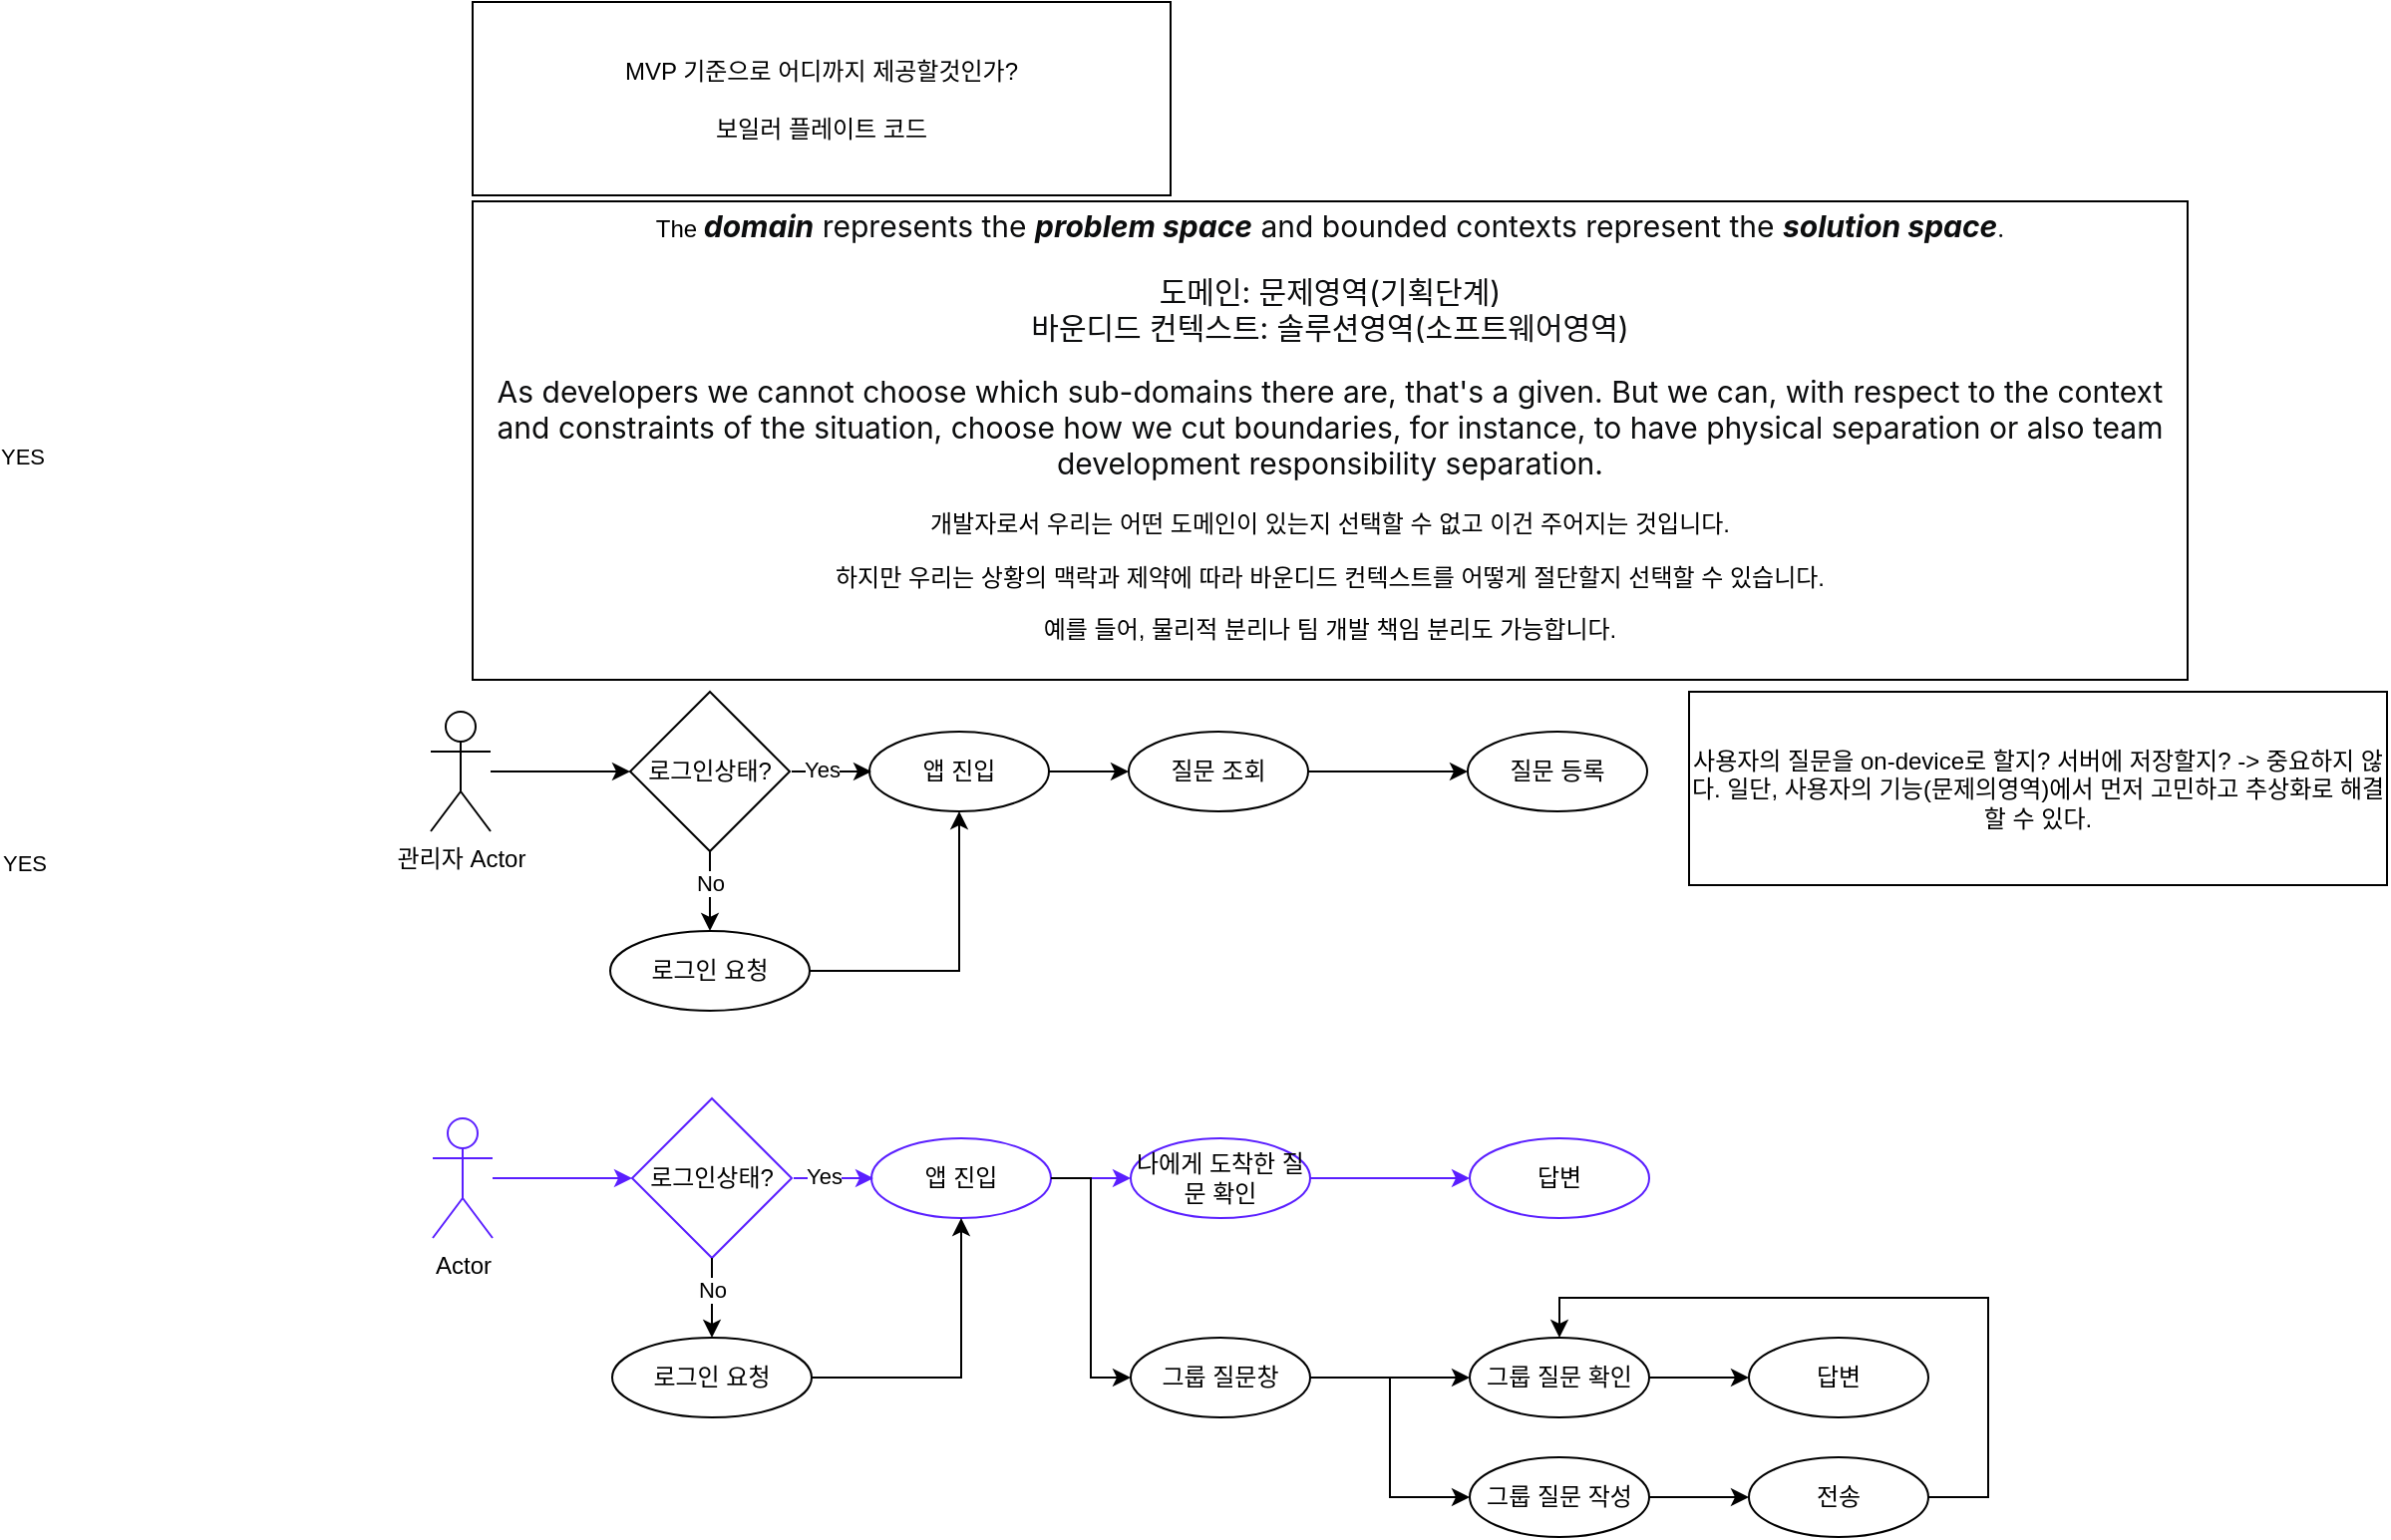 <mxfile version="23.1.1" type="github">
  <diagram name="페이지-1" id="iJmSSHQWTdCnhX7NyxZI">
    <mxGraphModel dx="2166" dy="1805" grid="1" gridSize="10" guides="1" tooltips="1" connect="1" arrows="1" fold="1" page="1" pageScale="1" pageWidth="827" pageHeight="1169" math="0" shadow="0">
      <root>
        <mxCell id="0" />
        <mxCell id="1" parent="0" />
        <mxCell id="ZENXWWLQnZb_QHqXZZTn-3" value="로그인상태?" style="rhombus;whiteSpace=wrap;html=1;strokeColor=#5A1FFF;" parent="1" vertex="1">
          <mxGeometry x="130" y="120" width="80" height="80" as="geometry" />
        </mxCell>
        <mxCell id="0eOFNUovSO3Jsze_dwpM-12" value="" style="edgeStyle=orthogonalEdgeStyle;rounded=0;orthogonalLoop=1;jettySize=auto;html=1;strokeColor=#5A1FFF;" parent="1" source="ZENXWWLQnZb_QHqXZZTn-4" target="0eOFNUovSO3Jsze_dwpM-11" edge="1">
          <mxGeometry relative="1" as="geometry" />
        </mxCell>
        <mxCell id="ZENXWWLQnZb_QHqXZZTn-4" value="앱 진입" style="ellipse;whiteSpace=wrap;html=1;strokeColor=#5A1FFF;" parent="1" vertex="1">
          <mxGeometry x="250" y="140" width="90" height="40" as="geometry" />
        </mxCell>
        <mxCell id="ZENXWWLQnZb_QHqXZZTn-6" value="" style="endArrow=classic;html=1;rounded=0;entryX=0;entryY=0.5;entryDx=0;entryDy=0;exitX=1;exitY=0.5;exitDx=0;exitDy=0;strokeColor=#5A1FFF;" parent="1" edge="1">
          <mxGeometry width="50" height="50" relative="1" as="geometry">
            <mxPoint x="211" y="160" as="sourcePoint" />
            <mxPoint x="251" y="160" as="targetPoint" />
            <Array as="points">
              <mxPoint x="251" y="160" />
            </Array>
          </mxGeometry>
        </mxCell>
        <mxCell id="ZENXWWLQnZb_QHqXZZTn-8" value="YES" style="edgeLabel;html=1;align=center;verticalAlign=middle;resizable=0;points=[];" parent="ZENXWWLQnZb_QHqXZZTn-6" vertex="1" connectable="0">
          <mxGeometry x="0.309" y="2" relative="1" as="geometry">
            <mxPoint x="-412" y="-156" as="offset" />
          </mxGeometry>
        </mxCell>
        <mxCell id="ZENXWWLQnZb_QHqXZZTn-9" value="" style="endArrow=classic;html=1;rounded=0;exitX=0.5;exitY=1;exitDx=0;exitDy=0;entryX=0.5;entryY=0;entryDx=0;entryDy=0;" parent="1" source="ZENXWWLQnZb_QHqXZZTn-3" target="0eOFNUovSO3Jsze_dwpM-5" edge="1">
          <mxGeometry width="50" height="50" relative="1" as="geometry">
            <mxPoint x="390" y="430" as="sourcePoint" />
            <mxPoint x="310" y="260" as="targetPoint" />
          </mxGeometry>
        </mxCell>
        <mxCell id="ZENXWWLQnZb_QHqXZZTn-10" value="No" style="edgeLabel;html=1;align=center;verticalAlign=middle;resizable=0;points=[];" parent="ZENXWWLQnZb_QHqXZZTn-9" vertex="1" connectable="0">
          <mxGeometry x="-0.444" relative="1" as="geometry">
            <mxPoint y="5" as="offset" />
          </mxGeometry>
        </mxCell>
        <mxCell id="0eOFNUovSO3Jsze_dwpM-7" style="edgeStyle=orthogonalEdgeStyle;rounded=0;orthogonalLoop=1;jettySize=auto;html=1;exitX=0.5;exitY=0;exitDx=0;exitDy=0;" parent="1" edge="1">
          <mxGeometry relative="1" as="geometry">
            <mxPoint x="310" y="259.833" as="targetPoint" />
            <mxPoint x="310" y="260" as="sourcePoint" />
          </mxGeometry>
        </mxCell>
        <mxCell id="0eOFNUovSO3Jsze_dwpM-9" value="" style="edgeStyle=orthogonalEdgeStyle;rounded=0;orthogonalLoop=1;jettySize=auto;html=1;strokeColor=#5A1FFF;" parent="1" source="7TXhqZ46ywc27jTuiTz_-1" target="ZENXWWLQnZb_QHqXZZTn-3" edge="1">
          <mxGeometry relative="1" as="geometry" />
        </mxCell>
        <mxCell id="7TXhqZ46ywc27jTuiTz_-1" value="Actor" style="shape=umlActor;verticalLabelPosition=bottom;verticalAlign=top;html=1;outlineConnect=0;strokeColor=#5A1FFF;" parent="1" vertex="1">
          <mxGeometry x="30" y="130" width="30" height="60" as="geometry" />
        </mxCell>
        <mxCell id="Egq6zCN7kkAyQwHWN-4B-28" style="edgeStyle=orthogonalEdgeStyle;rounded=0;orthogonalLoop=1;jettySize=auto;html=1;entryX=0.5;entryY=1;entryDx=0;entryDy=0;" parent="1" source="0eOFNUovSO3Jsze_dwpM-5" target="ZENXWWLQnZb_QHqXZZTn-4" edge="1">
          <mxGeometry relative="1" as="geometry" />
        </mxCell>
        <mxCell id="0eOFNUovSO3Jsze_dwpM-5" value="로그인 요청" style="ellipse;whiteSpace=wrap;html=1;" parent="1" vertex="1">
          <mxGeometry x="120" y="240" width="100" height="40.01" as="geometry" />
        </mxCell>
        <mxCell id="0eOFNUovSO3Jsze_dwpM-10" value="Yes" style="edgeLabel;html=1;align=center;verticalAlign=middle;resizable=0;points=[];strokeColor=#5A1FFF;" parent="1" vertex="1" connectable="0">
          <mxGeometry x="164" y="167" as="geometry">
            <mxPoint x="62" y="-8" as="offset" />
          </mxGeometry>
        </mxCell>
        <mxCell id="0eOFNUovSO3Jsze_dwpM-14" value="" style="edgeStyle=orthogonalEdgeStyle;rounded=0;orthogonalLoop=1;jettySize=auto;html=1;strokeColor=#5A1FFF;" parent="1" source="0eOFNUovSO3Jsze_dwpM-11" target="0eOFNUovSO3Jsze_dwpM-13" edge="1">
          <mxGeometry relative="1" as="geometry" />
        </mxCell>
        <mxCell id="0eOFNUovSO3Jsze_dwpM-11" value="나에게 도착한 질문 확인" style="ellipse;whiteSpace=wrap;html=1;strokeColor=#5A1FFF;" parent="1" vertex="1">
          <mxGeometry x="380" y="140" width="90" height="40" as="geometry" />
        </mxCell>
        <mxCell id="0eOFNUovSO3Jsze_dwpM-13" value="답변" style="ellipse;whiteSpace=wrap;html=1;strokeColor=#5A1FFF;" parent="1" vertex="1">
          <mxGeometry x="550" y="140" width="90" height="40" as="geometry" />
        </mxCell>
        <mxCell id="0eOFNUovSO3Jsze_dwpM-15" value="" style="edgeStyle=orthogonalEdgeStyle;rounded=0;orthogonalLoop=1;jettySize=auto;html=1;exitX=1;exitY=0.5;exitDx=0;exitDy=0;entryX=0;entryY=0.5;entryDx=0;entryDy=0;" parent="1" source="ZENXWWLQnZb_QHqXZZTn-4" target="0eOFNUovSO3Jsze_dwpM-16" edge="1">
          <mxGeometry relative="1" as="geometry">
            <mxPoint x="350" y="170" as="sourcePoint" />
            <mxPoint x="350" y="260" as="targetPoint" />
          </mxGeometry>
        </mxCell>
        <mxCell id="0eOFNUovSO3Jsze_dwpM-18" value="" style="edgeStyle=orthogonalEdgeStyle;rounded=0;orthogonalLoop=1;jettySize=auto;html=1;" parent="1" source="0eOFNUovSO3Jsze_dwpM-16" target="0eOFNUovSO3Jsze_dwpM-17" edge="1">
          <mxGeometry relative="1" as="geometry" />
        </mxCell>
        <mxCell id="0eOFNUovSO3Jsze_dwpM-16" value="그룹 질문창" style="ellipse;whiteSpace=wrap;html=1;" parent="1" vertex="1">
          <mxGeometry x="380" y="240" width="90" height="40" as="geometry" />
        </mxCell>
        <mxCell id="0eOFNUovSO3Jsze_dwpM-24" value="" style="edgeStyle=orthogonalEdgeStyle;rounded=0;orthogonalLoop=1;jettySize=auto;html=1;" parent="1" source="0eOFNUovSO3Jsze_dwpM-17" target="0eOFNUovSO3Jsze_dwpM-23" edge="1">
          <mxGeometry relative="1" as="geometry" />
        </mxCell>
        <mxCell id="0eOFNUovSO3Jsze_dwpM-17" value="그룹 질문 확인" style="ellipse;whiteSpace=wrap;html=1;" parent="1" vertex="1">
          <mxGeometry x="550" y="240" width="90" height="40" as="geometry" />
        </mxCell>
        <mxCell id="0eOFNUovSO3Jsze_dwpM-22" value="" style="edgeStyle=orthogonalEdgeStyle;rounded=0;orthogonalLoop=1;jettySize=auto;html=1;" parent="1" source="0eOFNUovSO3Jsze_dwpM-19" target="0eOFNUovSO3Jsze_dwpM-21" edge="1">
          <mxGeometry relative="1" as="geometry" />
        </mxCell>
        <mxCell id="0eOFNUovSO3Jsze_dwpM-19" value="그룹 질문 작성" style="ellipse;whiteSpace=wrap;html=1;" parent="1" vertex="1">
          <mxGeometry x="550" y="300" width="90" height="40" as="geometry" />
        </mxCell>
        <mxCell id="0eOFNUovSO3Jsze_dwpM-20" value="" style="edgeStyle=orthogonalEdgeStyle;rounded=0;orthogonalLoop=1;jettySize=auto;html=1;exitX=1;exitY=0.5;exitDx=0;exitDy=0;entryX=0;entryY=0.5;entryDx=0;entryDy=0;" parent="1" source="0eOFNUovSO3Jsze_dwpM-16" target="0eOFNUovSO3Jsze_dwpM-19" edge="1">
          <mxGeometry relative="1" as="geometry">
            <mxPoint x="480" y="270" as="sourcePoint" />
            <mxPoint x="560" y="270" as="targetPoint" />
          </mxGeometry>
        </mxCell>
        <mxCell id="0eOFNUovSO3Jsze_dwpM-25" style="edgeStyle=orthogonalEdgeStyle;rounded=0;orthogonalLoop=1;jettySize=auto;html=1;entryX=0.5;entryY=0;entryDx=0;entryDy=0;" parent="1" source="0eOFNUovSO3Jsze_dwpM-21" target="0eOFNUovSO3Jsze_dwpM-17" edge="1">
          <mxGeometry relative="1" as="geometry">
            <Array as="points">
              <mxPoint x="810" y="320" />
              <mxPoint x="810" y="220" />
              <mxPoint x="595" y="220" />
            </Array>
          </mxGeometry>
        </mxCell>
        <mxCell id="0eOFNUovSO3Jsze_dwpM-21" value="전송" style="ellipse;whiteSpace=wrap;html=1;" parent="1" vertex="1">
          <mxGeometry x="690" y="300" width="90" height="40" as="geometry" />
        </mxCell>
        <mxCell id="0eOFNUovSO3Jsze_dwpM-23" value="답변" style="ellipse;whiteSpace=wrap;html=1;" parent="1" vertex="1">
          <mxGeometry x="690" y="240" width="90" height="40" as="geometry" />
        </mxCell>
        <mxCell id="Egq6zCN7kkAyQwHWN-4B-1" value="로그인상태?" style="rhombus;whiteSpace=wrap;html=1;" parent="1" vertex="1">
          <mxGeometry x="129" y="-84" width="80" height="80" as="geometry" />
        </mxCell>
        <mxCell id="Egq6zCN7kkAyQwHWN-4B-2" value="" style="edgeStyle=orthogonalEdgeStyle;rounded=0;orthogonalLoop=1;jettySize=auto;html=1;" parent="1" source="Egq6zCN7kkAyQwHWN-4B-3" target="Egq6zCN7kkAyQwHWN-4B-14" edge="1">
          <mxGeometry relative="1" as="geometry" />
        </mxCell>
        <mxCell id="Egq6zCN7kkAyQwHWN-4B-3" value="앱 진입" style="ellipse;whiteSpace=wrap;html=1;" parent="1" vertex="1">
          <mxGeometry x="249" y="-64" width="90" height="40" as="geometry" />
        </mxCell>
        <mxCell id="Egq6zCN7kkAyQwHWN-4B-4" value="" style="endArrow=classic;html=1;rounded=0;entryX=0;entryY=0.5;entryDx=0;entryDy=0;exitX=1;exitY=0.5;exitDx=0;exitDy=0;" parent="1" edge="1">
          <mxGeometry width="50" height="50" relative="1" as="geometry">
            <mxPoint x="210" y="-44" as="sourcePoint" />
            <mxPoint x="250" y="-44" as="targetPoint" />
            <Array as="points">
              <mxPoint x="250" y="-44" />
            </Array>
          </mxGeometry>
        </mxCell>
        <mxCell id="Egq6zCN7kkAyQwHWN-4B-5" value="YES" style="edgeLabel;html=1;align=center;verticalAlign=middle;resizable=0;points=[];" parent="Egq6zCN7kkAyQwHWN-4B-4" vertex="1" connectable="0">
          <mxGeometry x="0.309" y="2" relative="1" as="geometry">
            <mxPoint x="-412" y="-156" as="offset" />
          </mxGeometry>
        </mxCell>
        <mxCell id="Egq6zCN7kkAyQwHWN-4B-6" value="" style="endArrow=classic;html=1;rounded=0;exitX=0.5;exitY=1;exitDx=0;exitDy=0;entryX=0.5;entryY=0;entryDx=0;entryDy=0;" parent="1" source="Egq6zCN7kkAyQwHWN-4B-1" target="Egq6zCN7kkAyQwHWN-4B-11" edge="1">
          <mxGeometry width="50" height="50" relative="1" as="geometry">
            <mxPoint x="389" y="226" as="sourcePoint" />
            <mxPoint x="309" y="56" as="targetPoint" />
          </mxGeometry>
        </mxCell>
        <mxCell id="Egq6zCN7kkAyQwHWN-4B-7" value="No" style="edgeLabel;html=1;align=center;verticalAlign=middle;resizable=0;points=[];" parent="Egq6zCN7kkAyQwHWN-4B-6" vertex="1" connectable="0">
          <mxGeometry x="-0.444" relative="1" as="geometry">
            <mxPoint y="5" as="offset" />
          </mxGeometry>
        </mxCell>
        <mxCell id="Egq6zCN7kkAyQwHWN-4B-9" value="" style="edgeStyle=orthogonalEdgeStyle;rounded=0;orthogonalLoop=1;jettySize=auto;html=1;" parent="1" source="Egq6zCN7kkAyQwHWN-4B-10" target="Egq6zCN7kkAyQwHWN-4B-1" edge="1">
          <mxGeometry relative="1" as="geometry" />
        </mxCell>
        <mxCell id="Egq6zCN7kkAyQwHWN-4B-10" value="관리자 Actor" style="shape=umlActor;verticalLabelPosition=bottom;verticalAlign=top;html=1;outlineConnect=0;" parent="1" vertex="1">
          <mxGeometry x="29" y="-74" width="30" height="60" as="geometry" />
        </mxCell>
        <mxCell id="Egq6zCN7kkAyQwHWN-4B-27" style="edgeStyle=orthogonalEdgeStyle;rounded=0;orthogonalLoop=1;jettySize=auto;html=1;exitX=1;exitY=0.5;exitDx=0;exitDy=0;entryX=0.5;entryY=1;entryDx=0;entryDy=0;" parent="1" source="Egq6zCN7kkAyQwHWN-4B-11" target="Egq6zCN7kkAyQwHWN-4B-3" edge="1">
          <mxGeometry relative="1" as="geometry" />
        </mxCell>
        <mxCell id="Egq6zCN7kkAyQwHWN-4B-11" value="로그인 요청" style="ellipse;whiteSpace=wrap;html=1;" parent="1" vertex="1">
          <mxGeometry x="119" y="36" width="100" height="40.01" as="geometry" />
        </mxCell>
        <mxCell id="Egq6zCN7kkAyQwHWN-4B-12" value="Yes" style="edgeLabel;html=1;align=center;verticalAlign=middle;resizable=0;points=[];" parent="1" vertex="1" connectable="0">
          <mxGeometry x="163" y="-37" as="geometry">
            <mxPoint x="62" y="-8" as="offset" />
          </mxGeometry>
        </mxCell>
        <mxCell id="Egq6zCN7kkAyQwHWN-4B-13" value="" style="edgeStyle=orthogonalEdgeStyle;rounded=0;orthogonalLoop=1;jettySize=auto;html=1;" parent="1" source="Egq6zCN7kkAyQwHWN-4B-14" target="Egq6zCN7kkAyQwHWN-4B-15" edge="1">
          <mxGeometry relative="1" as="geometry" />
        </mxCell>
        <mxCell id="Egq6zCN7kkAyQwHWN-4B-14" value="질문 조회" style="ellipse;whiteSpace=wrap;html=1;" parent="1" vertex="1">
          <mxGeometry x="379" y="-64" width="90" height="40" as="geometry" />
        </mxCell>
        <mxCell id="Egq6zCN7kkAyQwHWN-4B-15" value="질문 등록" style="ellipse;whiteSpace=wrap;html=1;" parent="1" vertex="1">
          <mxGeometry x="549" y="-64" width="90" height="40" as="geometry" />
        </mxCell>
        <mxCell id="Egq6zCN7kkAyQwHWN-4B-37" value="&lt;p&gt;The&amp;nbsp;&lt;em style=&quot;margin: 0px; padding: 0px; border: 0px; font-variant-numeric: inherit; font-variant-east-asian: inherit; font-variant-alternates: inherit; font-variant-position: inherit; font-stretch: inherit; line-height: inherit; font-family: -apple-system, &amp;quot;system-ui&amp;quot;, &amp;quot;Segoe UI Adjusted&amp;quot;, &amp;quot;Segoe UI&amp;quot;, &amp;quot;Liberation Sans&amp;quot;, sans-serif; font-optical-sizing: inherit; font-kerning: inherit; font-feature-settings: inherit; font-variation-settings: inherit; font-size: 15px; vertical-align: baseline; box-sizing: inherit; --theme-base-primary-color-h: 27; --theme-base-primary-color-s: 89%; --theme-base-primary-color-l: 48%; --theme-primary-custom-100: hsl(var(--theme-base-primary-color-h), var(--theme-base-primary-color-s), calc(var(--theme-base-primary-color-l) + ((100% - var(--theme-base-primary-color-l)) * .9))); --theme-primary-custom-200: hsl(var(--theme-base-primary-color-h), var(--theme-base-primary-color-s), calc(var(--theme-base-primary-color-l) + ((100% - var(--theme-base-primary-color-l)) * .75))); --theme-primary-custom-300: hsl(var(--theme-base-primary-color-h), var(--theme-base-primary-color-s), calc(var(--theme-base-primary-color-l) + ((100% - var(--theme-base-primary-color-l)) * .5))); --theme-primary-custom-400: hsl(var(--theme-base-primary-color-h), var(--theme-base-primary-color-s), var(--theme-base-primary-color-l)); --theme-primary-custom-500: hsl(var(--theme-base-primary-color-h), var(--theme-base-primary-color-s), calc(var(--theme-base-primary-color-l) + (var(--theme-base-primary-color-l) * -.3))); --theme-primary-custom-600: hsl(var(--theme-base-primary-color-h), var(--theme-base-primary-color-s), calc(var(--theme-base-primary-color-l) + (var(--theme-base-primary-color-l) * -.6))); --theme-primary-custom: var(--theme-primary-custom-400); --theme-button-color: initial; --theme-button-hover-color: initial; --theme-button-hover-background-color: initial; --theme-button-active-background-color: initial; --theme-button-selected-color: initial; --theme-button-selected-background-color: initial; --theme-button-outlined-border-color: initial; --theme-button-outlined-selected-border-color: initial; --theme-button-primary-color: initial; --theme-button-primary-active-color: initial; --theme-button-primary-hover-color: initial; --theme-button-primary-selected-color: initial; --theme-button-primary-background-color: initial; --theme-button-primary-active-background-color: initial; --theme-button-primary-hover-background-color: initial; --theme-button-primary-selected-background-color: initial; --theme-background-color: var(--white); --theme-background-position: top left; --theme-background-repeat: repeat; --theme-background-size: auto; --theme-background-attachment: auto; --theme-content-background-color: var(--white); --theme-content-border-color: var(--black-225); --theme-header-background-color: var(--theme-primary); --theme-header-background-position: center left; --theme-header-background-repeat: repeat; --theme-header-background-size: auto; --theme-header-background-border-bottom: 0; --theme-header-link-color: var(--theme-primary); --theme-header-sponsored-color: hsla(0,0%,100%,0.4); --theme-header-foreground-color: transparent; --theme-header-foreground-position: bottom right; --theme-header-foreground-repeat: no-repeat; --theme-header-foreground-size: auto; --theme-footer-background-color: hsl(210,8%,5%); --theme-footer-background-position: top left; --theme-footer-background-repeat: no-repeat; --theme-footer-background-size: auto; --theme-footer-background-border-top: 0; --theme-footer-title-color: var(--black-250); --theme-footer-text-color: var(--black-300); --theme-footer-link-color: var(--black-300); --theme-footer-link-color-hover: var(--black-200); --theme-footer-divider-color: var(--black-500); --theme-footer-padding-top: 0; --theme-footer-padding-bottom: 0; --theme-link-color: initial; --theme-link-color-hover: initial; --theme-link-color-visited: initial; --theme-tag-color: initial; --theme-tag-background-color: initial; --theme-tag-border-color: initial; --theme-tag-hover-color: initial; --theme-tag-hover-background-color: initial; --theme-tag-hover-border-color: initial; --theme-tag-required-color: var(--white); --theme-tag-required-background-color: var(--theme-secondary-500); --theme-tag-required-border-color: transparent; --theme-tag-required-hover-color: var(--white); --theme-tag-required-hover-background-color: var(--theme-secondary-400); --theme-tag-required-hover-border-color: transparent; --theme-body-font-family: var(--ff-sans); --theme-body-font-color: var(--black-600); --theme-post-title-font-family: var(--ff-sans); --theme-post-title-color: var(--theme-link-color); --theme-post-title-color-hover: var(--theme-link-color-hover); --theme-post-title-color-visited: var(--theme-link-color-visited); --theme-post-body-font-family: var(--ff-sans); --theme-post-owner-background-color: var(--theme-secondary-100); --theme-post-owner-new-background-color: var(--theme-secondary-200); --theme-topbar-bottom-border: 1px solid var(--black-225); color: rgb(12, 13, 14); text-align: left; background-color: rgb(255, 255, 255);&quot;&gt;&lt;strong style=&quot;margin: 0px; padding: 0px; border: 0px; font-style: inherit; font-variant: inherit; font-stretch: inherit; line-height: inherit; font-family: inherit; font-optical-sizing: inherit; font-kerning: inherit; font-feature-settings: inherit; font-variation-settings: inherit; vertical-align: baseline; box-sizing: inherit; --theme-base-primary-color-h: 27; --theme-base-primary-color-s: 89%; --theme-base-primary-color-l: 48%; --theme-primary-custom-100: hsl(var(--theme-base-primary-color-h), var(--theme-base-primary-color-s), calc(var(--theme-base-primary-color-l) + ((100% - var(--theme-base-primary-color-l)) * .9))); --theme-primary-custom-200: hsl(var(--theme-base-primary-color-h), var(--theme-base-primary-color-s), calc(var(--theme-base-primary-color-l) + ((100% - var(--theme-base-primary-color-l)) * .75))); --theme-primary-custom-300: hsl(var(--theme-base-primary-color-h), var(--theme-base-primary-color-s), calc(var(--theme-base-primary-color-l) + ((100% - var(--theme-base-primary-color-l)) * .5))); --theme-primary-custom-400: hsl(var(--theme-base-primary-color-h), var(--theme-base-primary-color-s), var(--theme-base-primary-color-l)); --theme-primary-custom-500: hsl(var(--theme-base-primary-color-h), var(--theme-base-primary-color-s), calc(var(--theme-base-primary-color-l) + (var(--theme-base-primary-color-l) * -.3))); --theme-primary-custom-600: hsl(var(--theme-base-primary-color-h), var(--theme-base-primary-color-s), calc(var(--theme-base-primary-color-l) + (var(--theme-base-primary-color-l) * -.6))); --theme-primary-custom: var(--theme-primary-custom-400); --theme-button-color: initial; --theme-button-hover-color: initial; --theme-button-hover-background-color: initial; --theme-button-active-background-color: initial; --theme-button-selected-color: initial; --theme-button-selected-background-color: initial; --theme-button-outlined-border-color: initial; --theme-button-outlined-selected-border-color: initial; --theme-button-primary-color: initial; --theme-button-primary-active-color: initial; --theme-button-primary-hover-color: initial; --theme-button-primary-selected-color: initial; --theme-button-primary-background-color: initial; --theme-button-primary-active-background-color: initial; --theme-button-primary-hover-background-color: initial; --theme-button-primary-selected-background-color: initial; --theme-background-color: var(--white); --theme-background-position: top left; --theme-background-repeat: repeat; --theme-background-size: auto; --theme-background-attachment: auto; --theme-content-background-color: var(--white); --theme-content-border-color: var(--black-225); --theme-header-background-color: var(--theme-primary); --theme-header-background-position: center left; --theme-header-background-repeat: repeat; --theme-header-background-size: auto; --theme-header-background-border-bottom: 0; --theme-header-link-color: var(--theme-primary); --theme-header-sponsored-color: hsla(0,0%,100%,0.4); --theme-header-foreground-color: transparent; --theme-header-foreground-position: bottom right; --theme-header-foreground-repeat: no-repeat; --theme-header-foreground-size: auto; --theme-footer-background-color: hsl(210,8%,5%); --theme-footer-background-position: top left; --theme-footer-background-repeat: no-repeat; --theme-footer-background-size: auto; --theme-footer-background-border-top: 0; --theme-footer-title-color: var(--black-250); --theme-footer-text-color: var(--black-300); --theme-footer-link-color: var(--black-300); --theme-footer-link-color-hover: var(--black-200); --theme-footer-divider-color: var(--black-500); --theme-footer-padding-top: 0; --theme-footer-padding-bottom: 0; --theme-link-color: initial; --theme-link-color-hover: initial; --theme-link-color-visited: initial; --theme-tag-color: initial; --theme-tag-background-color: initial; --theme-tag-border-color: initial; --theme-tag-hover-color: initial; --theme-tag-hover-background-color: initial; --theme-tag-hover-border-color: initial; --theme-tag-required-color: var(--white); --theme-tag-required-background-color: var(--theme-secondary-500); --theme-tag-required-border-color: transparent; --theme-tag-required-hover-color: var(--white); --theme-tag-required-hover-background-color: var(--theme-secondary-400); --theme-tag-required-hover-border-color: transparent; --theme-body-font-family: var(--ff-sans); --theme-body-font-color: var(--black-600); --theme-post-title-font-family: var(--ff-sans); --theme-post-title-color: var(--theme-link-color); --theme-post-title-color-hover: var(--theme-link-color-hover); --theme-post-title-color-visited: var(--theme-link-color-visited); --theme-post-body-font-family: var(--ff-sans); --theme-post-owner-background-color: var(--theme-secondary-100); --theme-post-owner-new-background-color: var(--theme-secondary-200); --theme-topbar-bottom-border: 1px solid var(--black-225);&quot;&gt;domain&lt;/strong&gt;&lt;/em&gt;&lt;span style=&quot;color: rgb(12, 13, 14); font-family: -apple-system, &amp;quot;system-ui&amp;quot;, &amp;quot;Segoe UI Adjusted&amp;quot;, &amp;quot;Segoe UI&amp;quot;, &amp;quot;Liberation Sans&amp;quot;, sans-serif; font-size: 15px; text-align: left; background-color: rgb(255, 255, 255);&quot;&gt;&amp;nbsp;represents the&amp;nbsp;&lt;/span&gt;&lt;em style=&quot;margin: 0px; padding: 0px; border: 0px; font-variant-numeric: inherit; font-variant-east-asian: inherit; font-variant-alternates: inherit; font-variant-position: inherit; font-stretch: inherit; line-height: inherit; font-family: -apple-system, &amp;quot;system-ui&amp;quot;, &amp;quot;Segoe UI Adjusted&amp;quot;, &amp;quot;Segoe UI&amp;quot;, &amp;quot;Liberation Sans&amp;quot;, sans-serif; font-optical-sizing: inherit; font-kerning: inherit; font-feature-settings: inherit; font-variation-settings: inherit; font-size: 15px; vertical-align: baseline; box-sizing: inherit; --theme-base-primary-color-h: 27; --theme-base-primary-color-s: 89%; --theme-base-primary-color-l: 48%; --theme-primary-custom-100: hsl(var(--theme-base-primary-color-h), var(--theme-base-primary-color-s), calc(var(--theme-base-primary-color-l) + ((100% - var(--theme-base-primary-color-l)) * .9))); --theme-primary-custom-200: hsl(var(--theme-base-primary-color-h), var(--theme-base-primary-color-s), calc(var(--theme-base-primary-color-l) + ((100% - var(--theme-base-primary-color-l)) * .75))); --theme-primary-custom-300: hsl(var(--theme-base-primary-color-h), var(--theme-base-primary-color-s), calc(var(--theme-base-primary-color-l) + ((100% - var(--theme-base-primary-color-l)) * .5))); --theme-primary-custom-400: hsl(var(--theme-base-primary-color-h), var(--theme-base-primary-color-s), var(--theme-base-primary-color-l)); --theme-primary-custom-500: hsl(var(--theme-base-primary-color-h), var(--theme-base-primary-color-s), calc(var(--theme-base-primary-color-l) + (var(--theme-base-primary-color-l) * -.3))); --theme-primary-custom-600: hsl(var(--theme-base-primary-color-h), var(--theme-base-primary-color-s), calc(var(--theme-base-primary-color-l) + (var(--theme-base-primary-color-l) * -.6))); --theme-primary-custom: var(--theme-primary-custom-400); --theme-button-color: initial; --theme-button-hover-color: initial; --theme-button-hover-background-color: initial; --theme-button-active-background-color: initial; --theme-button-selected-color: initial; --theme-button-selected-background-color: initial; --theme-button-outlined-border-color: initial; --theme-button-outlined-selected-border-color: initial; --theme-button-primary-color: initial; --theme-button-primary-active-color: initial; --theme-button-primary-hover-color: initial; --theme-button-primary-selected-color: initial; --theme-button-primary-background-color: initial; --theme-button-primary-active-background-color: initial; --theme-button-primary-hover-background-color: initial; --theme-button-primary-selected-background-color: initial; --theme-background-color: var(--white); --theme-background-position: top left; --theme-background-repeat: repeat; --theme-background-size: auto; --theme-background-attachment: auto; --theme-content-background-color: var(--white); --theme-content-border-color: var(--black-225); --theme-header-background-color: var(--theme-primary); --theme-header-background-position: center left; --theme-header-background-repeat: repeat; --theme-header-background-size: auto; --theme-header-background-border-bottom: 0; --theme-header-link-color: var(--theme-primary); --theme-header-sponsored-color: hsla(0,0%,100%,0.4); --theme-header-foreground-color: transparent; --theme-header-foreground-position: bottom right; --theme-header-foreground-repeat: no-repeat; --theme-header-foreground-size: auto; --theme-footer-background-color: hsl(210,8%,5%); --theme-footer-background-position: top left; --theme-footer-background-repeat: no-repeat; --theme-footer-background-size: auto; --theme-footer-background-border-top: 0; --theme-footer-title-color: var(--black-250); --theme-footer-text-color: var(--black-300); --theme-footer-link-color: var(--black-300); --theme-footer-link-color-hover: var(--black-200); --theme-footer-divider-color: var(--black-500); --theme-footer-padding-top: 0; --theme-footer-padding-bottom: 0; --theme-link-color: initial; --theme-link-color-hover: initial; --theme-link-color-visited: initial; --theme-tag-color: initial; --theme-tag-background-color: initial; --theme-tag-border-color: initial; --theme-tag-hover-color: initial; --theme-tag-hover-background-color: initial; --theme-tag-hover-border-color: initial; --theme-tag-required-color: var(--white); --theme-tag-required-background-color: var(--theme-secondary-500); --theme-tag-required-border-color: transparent; --theme-tag-required-hover-color: var(--white); --theme-tag-required-hover-background-color: var(--theme-secondary-400); --theme-tag-required-hover-border-color: transparent; --theme-body-font-family: var(--ff-sans); --theme-body-font-color: var(--black-600); --theme-post-title-font-family: var(--ff-sans); --theme-post-title-color: var(--theme-link-color); --theme-post-title-color-hover: var(--theme-link-color-hover); --theme-post-title-color-visited: var(--theme-link-color-visited); --theme-post-body-font-family: var(--ff-sans); --theme-post-owner-background-color: var(--theme-secondary-100); --theme-post-owner-new-background-color: var(--theme-secondary-200); --theme-topbar-bottom-border: 1px solid var(--black-225); color: rgb(12, 13, 14); text-align: left; background-color: rgb(255, 255, 255);&quot;&gt;&lt;strong style=&quot;margin: 0px; padding: 0px; border: 0px; font-style: inherit; font-variant: inherit; font-stretch: inherit; line-height: inherit; font-family: inherit; font-optical-sizing: inherit; font-kerning: inherit; font-feature-settings: inherit; font-variation-settings: inherit; vertical-align: baseline; box-sizing: inherit; --theme-base-primary-color-h: 27; --theme-base-primary-color-s: 89%; --theme-base-primary-color-l: 48%; --theme-primary-custom-100: hsl(var(--theme-base-primary-color-h), var(--theme-base-primary-color-s), calc(var(--theme-base-primary-color-l) + ((100% - var(--theme-base-primary-color-l)) * .9))); --theme-primary-custom-200: hsl(var(--theme-base-primary-color-h), var(--theme-base-primary-color-s), calc(var(--theme-base-primary-color-l) + ((100% - var(--theme-base-primary-color-l)) * .75))); --theme-primary-custom-300: hsl(var(--theme-base-primary-color-h), var(--theme-base-primary-color-s), calc(var(--theme-base-primary-color-l) + ((100% - var(--theme-base-primary-color-l)) * .5))); --theme-primary-custom-400: hsl(var(--theme-base-primary-color-h), var(--theme-base-primary-color-s), var(--theme-base-primary-color-l)); --theme-primary-custom-500: hsl(var(--theme-base-primary-color-h), var(--theme-base-primary-color-s), calc(var(--theme-base-primary-color-l) + (var(--theme-base-primary-color-l) * -.3))); --theme-primary-custom-600: hsl(var(--theme-base-primary-color-h), var(--theme-base-primary-color-s), calc(var(--theme-base-primary-color-l) + (var(--theme-base-primary-color-l) * -.6))); --theme-primary-custom: var(--theme-primary-custom-400); --theme-button-color: initial; --theme-button-hover-color: initial; --theme-button-hover-background-color: initial; --theme-button-active-background-color: initial; --theme-button-selected-color: initial; --theme-button-selected-background-color: initial; --theme-button-outlined-border-color: initial; --theme-button-outlined-selected-border-color: initial; --theme-button-primary-color: initial; --theme-button-primary-active-color: initial; --theme-button-primary-hover-color: initial; --theme-button-primary-selected-color: initial; --theme-button-primary-background-color: initial; --theme-button-primary-active-background-color: initial; --theme-button-primary-hover-background-color: initial; --theme-button-primary-selected-background-color: initial; --theme-background-color: var(--white); --theme-background-position: top left; --theme-background-repeat: repeat; --theme-background-size: auto; --theme-background-attachment: auto; --theme-content-background-color: var(--white); --theme-content-border-color: var(--black-225); --theme-header-background-color: var(--theme-primary); --theme-header-background-position: center left; --theme-header-background-repeat: repeat; --theme-header-background-size: auto; --theme-header-background-border-bottom: 0; --theme-header-link-color: var(--theme-primary); --theme-header-sponsored-color: hsla(0,0%,100%,0.4); --theme-header-foreground-color: transparent; --theme-header-foreground-position: bottom right; --theme-header-foreground-repeat: no-repeat; --theme-header-foreground-size: auto; --theme-footer-background-color: hsl(210,8%,5%); --theme-footer-background-position: top left; --theme-footer-background-repeat: no-repeat; --theme-footer-background-size: auto; --theme-footer-background-border-top: 0; --theme-footer-title-color: var(--black-250); --theme-footer-text-color: var(--black-300); --theme-footer-link-color: var(--black-300); --theme-footer-link-color-hover: var(--black-200); --theme-footer-divider-color: var(--black-500); --theme-footer-padding-top: 0; --theme-footer-padding-bottom: 0; --theme-link-color: initial; --theme-link-color-hover: initial; --theme-link-color-visited: initial; --theme-tag-color: initial; --theme-tag-background-color: initial; --theme-tag-border-color: initial; --theme-tag-hover-color: initial; --theme-tag-hover-background-color: initial; --theme-tag-hover-border-color: initial; --theme-tag-required-color: var(--white); --theme-tag-required-background-color: var(--theme-secondary-500); --theme-tag-required-border-color: transparent; --theme-tag-required-hover-color: var(--white); --theme-tag-required-hover-background-color: var(--theme-secondary-400); --theme-tag-required-hover-border-color: transparent; --theme-body-font-family: var(--ff-sans); --theme-body-font-color: var(--black-600); --theme-post-title-font-family: var(--ff-sans); --theme-post-title-color: var(--theme-link-color); --theme-post-title-color-hover: var(--theme-link-color-hover); --theme-post-title-color-visited: var(--theme-link-color-visited); --theme-post-body-font-family: var(--ff-sans); --theme-post-owner-background-color: var(--theme-secondary-100); --theme-post-owner-new-background-color: var(--theme-secondary-200); --theme-topbar-bottom-border: 1px solid var(--black-225);&quot;&gt;problem space&lt;/strong&gt;&lt;/em&gt;&lt;span style=&quot;color: rgb(12, 13, 14); font-family: -apple-system, &amp;quot;system-ui&amp;quot;, &amp;quot;Segoe UI Adjusted&amp;quot;, &amp;quot;Segoe UI&amp;quot;, &amp;quot;Liberation Sans&amp;quot;, sans-serif; font-size: 15px; text-align: left; background-color: rgb(255, 255, 255);&quot;&gt;&amp;nbsp;and bounded contexts represent the&amp;nbsp;&lt;/span&gt;&lt;em style=&quot;margin: 0px; padding: 0px; border: 0px; font-variant-numeric: inherit; font-variant-east-asian: inherit; font-variant-alternates: inherit; font-variant-position: inherit; font-stretch: inherit; line-height: inherit; font-family: -apple-system, &amp;quot;system-ui&amp;quot;, &amp;quot;Segoe UI Adjusted&amp;quot;, &amp;quot;Segoe UI&amp;quot;, &amp;quot;Liberation Sans&amp;quot;, sans-serif; font-optical-sizing: inherit; font-kerning: inherit; font-feature-settings: inherit; font-variation-settings: inherit; font-size: 15px; vertical-align: baseline; box-sizing: inherit; --theme-base-primary-color-h: 27; --theme-base-primary-color-s: 89%; --theme-base-primary-color-l: 48%; --theme-primary-custom-100: hsl(var(--theme-base-primary-color-h), var(--theme-base-primary-color-s), calc(var(--theme-base-primary-color-l) + ((100% - var(--theme-base-primary-color-l)) * .9))); --theme-primary-custom-200: hsl(var(--theme-base-primary-color-h), var(--theme-base-primary-color-s), calc(var(--theme-base-primary-color-l) + ((100% - var(--theme-base-primary-color-l)) * .75))); --theme-primary-custom-300: hsl(var(--theme-base-primary-color-h), var(--theme-base-primary-color-s), calc(var(--theme-base-primary-color-l) + ((100% - var(--theme-base-primary-color-l)) * .5))); --theme-primary-custom-400: hsl(var(--theme-base-primary-color-h), var(--theme-base-primary-color-s), var(--theme-base-primary-color-l)); --theme-primary-custom-500: hsl(var(--theme-base-primary-color-h), var(--theme-base-primary-color-s), calc(var(--theme-base-primary-color-l) + (var(--theme-base-primary-color-l) * -.3))); --theme-primary-custom-600: hsl(var(--theme-base-primary-color-h), var(--theme-base-primary-color-s), calc(var(--theme-base-primary-color-l) + (var(--theme-base-primary-color-l) * -.6))); --theme-primary-custom: var(--theme-primary-custom-400); --theme-button-color: initial; --theme-button-hover-color: initial; --theme-button-hover-background-color: initial; --theme-button-active-background-color: initial; --theme-button-selected-color: initial; --theme-button-selected-background-color: initial; --theme-button-outlined-border-color: initial; --theme-button-outlined-selected-border-color: initial; --theme-button-primary-color: initial; --theme-button-primary-active-color: initial; --theme-button-primary-hover-color: initial; --theme-button-primary-selected-color: initial; --theme-button-primary-background-color: initial; --theme-button-primary-active-background-color: initial; --theme-button-primary-hover-background-color: initial; --theme-button-primary-selected-background-color: initial; --theme-background-color: var(--white); --theme-background-position: top left; --theme-background-repeat: repeat; --theme-background-size: auto; --theme-background-attachment: auto; --theme-content-background-color: var(--white); --theme-content-border-color: var(--black-225); --theme-header-background-color: var(--theme-primary); --theme-header-background-position: center left; --theme-header-background-repeat: repeat; --theme-header-background-size: auto; --theme-header-background-border-bottom: 0; --theme-header-link-color: var(--theme-primary); --theme-header-sponsored-color: hsla(0,0%,100%,0.4); --theme-header-foreground-color: transparent; --theme-header-foreground-position: bottom right; --theme-header-foreground-repeat: no-repeat; --theme-header-foreground-size: auto; --theme-footer-background-color: hsl(210,8%,5%); --theme-footer-background-position: top left; --theme-footer-background-repeat: no-repeat; --theme-footer-background-size: auto; --theme-footer-background-border-top: 0; --theme-footer-title-color: var(--black-250); --theme-footer-text-color: var(--black-300); --theme-footer-link-color: var(--black-300); --theme-footer-link-color-hover: var(--black-200); --theme-footer-divider-color: var(--black-500); --theme-footer-padding-top: 0; --theme-footer-padding-bottom: 0; --theme-link-color: initial; --theme-link-color-hover: initial; --theme-link-color-visited: initial; --theme-tag-color: initial; --theme-tag-background-color: initial; --theme-tag-border-color: initial; --theme-tag-hover-color: initial; --theme-tag-hover-background-color: initial; --theme-tag-hover-border-color: initial; --theme-tag-required-color: var(--white); --theme-tag-required-background-color: var(--theme-secondary-500); --theme-tag-required-border-color: transparent; --theme-tag-required-hover-color: var(--white); --theme-tag-required-hover-background-color: var(--theme-secondary-400); --theme-tag-required-hover-border-color: transparent; --theme-body-font-family: var(--ff-sans); --theme-body-font-color: var(--black-600); --theme-post-title-font-family: var(--ff-sans); --theme-post-title-color: var(--theme-link-color); --theme-post-title-color-hover: var(--theme-link-color-hover); --theme-post-title-color-visited: var(--theme-link-color-visited); --theme-post-body-font-family: var(--ff-sans); --theme-post-owner-background-color: var(--theme-secondary-100); --theme-post-owner-new-background-color: var(--theme-secondary-200); --theme-topbar-bottom-border: 1px solid var(--black-225); color: rgb(12, 13, 14); text-align: left; background-color: rgb(255, 255, 255);&quot;&gt;&lt;strong style=&quot;margin: 0px; padding: 0px; border: 0px; font-style: inherit; font-variant: inherit; font-stretch: inherit; line-height: inherit; font-family: inherit; font-optical-sizing: inherit; font-kerning: inherit; font-feature-settings: inherit; font-variation-settings: inherit; vertical-align: baseline; box-sizing: inherit; --theme-base-primary-color-h: 27; --theme-base-primary-color-s: 89%; --theme-base-primary-color-l: 48%; --theme-primary-custom-100: hsl(var(--theme-base-primary-color-h), var(--theme-base-primary-color-s), calc(var(--theme-base-primary-color-l) + ((100% - var(--theme-base-primary-color-l)) * .9))); --theme-primary-custom-200: hsl(var(--theme-base-primary-color-h), var(--theme-base-primary-color-s), calc(var(--theme-base-primary-color-l) + ((100% - var(--theme-base-primary-color-l)) * .75))); --theme-primary-custom-300: hsl(var(--theme-base-primary-color-h), var(--theme-base-primary-color-s), calc(var(--theme-base-primary-color-l) + ((100% - var(--theme-base-primary-color-l)) * .5))); --theme-primary-custom-400: hsl(var(--theme-base-primary-color-h), var(--theme-base-primary-color-s), var(--theme-base-primary-color-l)); --theme-primary-custom-500: hsl(var(--theme-base-primary-color-h), var(--theme-base-primary-color-s), calc(var(--theme-base-primary-color-l) + (var(--theme-base-primary-color-l) * -.3))); --theme-primary-custom-600: hsl(var(--theme-base-primary-color-h), var(--theme-base-primary-color-s), calc(var(--theme-base-primary-color-l) + (var(--theme-base-primary-color-l) * -.6))); --theme-primary-custom: var(--theme-primary-custom-400); --theme-button-color: initial; --theme-button-hover-color: initial; --theme-button-hover-background-color: initial; --theme-button-active-background-color: initial; --theme-button-selected-color: initial; --theme-button-selected-background-color: initial; --theme-button-outlined-border-color: initial; --theme-button-outlined-selected-border-color: initial; --theme-button-primary-color: initial; --theme-button-primary-active-color: initial; --theme-button-primary-hover-color: initial; --theme-button-primary-selected-color: initial; --theme-button-primary-background-color: initial; --theme-button-primary-active-background-color: initial; --theme-button-primary-hover-background-color: initial; --theme-button-primary-selected-background-color: initial; --theme-background-color: var(--white); --theme-background-position: top left; --theme-background-repeat: repeat; --theme-background-size: auto; --theme-background-attachment: auto; --theme-content-background-color: var(--white); --theme-content-border-color: var(--black-225); --theme-header-background-color: var(--theme-primary); --theme-header-background-position: center left; --theme-header-background-repeat: repeat; --theme-header-background-size: auto; --theme-header-background-border-bottom: 0; --theme-header-link-color: var(--theme-primary); --theme-header-sponsored-color: hsla(0,0%,100%,0.4); --theme-header-foreground-color: transparent; --theme-header-foreground-position: bottom right; --theme-header-foreground-repeat: no-repeat; --theme-header-foreground-size: auto; --theme-footer-background-color: hsl(210,8%,5%); --theme-footer-background-position: top left; --theme-footer-background-repeat: no-repeat; --theme-footer-background-size: auto; --theme-footer-background-border-top: 0; --theme-footer-title-color: var(--black-250); --theme-footer-text-color: var(--black-300); --theme-footer-link-color: var(--black-300); --theme-footer-link-color-hover: var(--black-200); --theme-footer-divider-color: var(--black-500); --theme-footer-padding-top: 0; --theme-footer-padding-bottom: 0; --theme-link-color: initial; --theme-link-color-hover: initial; --theme-link-color-visited: initial; --theme-tag-color: initial; --theme-tag-background-color: initial; --theme-tag-border-color: initial; --theme-tag-hover-color: initial; --theme-tag-hover-background-color: initial; --theme-tag-hover-border-color: initial; --theme-tag-required-color: var(--white); --theme-tag-required-background-color: var(--theme-secondary-500); --theme-tag-required-border-color: transparent; --theme-tag-required-hover-color: var(--white); --theme-tag-required-hover-background-color: var(--theme-secondary-400); --theme-tag-required-hover-border-color: transparent; --theme-body-font-family: var(--ff-sans); --theme-body-font-color: var(--black-600); --theme-post-title-font-family: var(--ff-sans); --theme-post-title-color: var(--theme-link-color); --theme-post-title-color-hover: var(--theme-link-color-hover); --theme-post-title-color-visited: var(--theme-link-color-visited); --theme-post-body-font-family: var(--ff-sans); --theme-post-owner-background-color: var(--theme-secondary-100); --theme-post-owner-new-background-color: var(--theme-secondary-200); --theme-topbar-bottom-border: 1px solid var(--black-225);&quot;&gt;solution space&lt;/strong&gt;&lt;/em&gt;&lt;span style=&quot;text-align: left; background-color: rgb(255, 255, 255);&quot;&gt;&lt;font face=&quot;-apple-system, system-ui, Segoe UI Adjusted, Segoe UI, Liberation Sans, sans-serif&quot; color=&quot;#0c0d0e&quot;&gt;.&lt;/font&gt;&lt;br&gt;&lt;br&gt;&lt;font face=&quot;-apple-system, system-ui, Segoe UI Adjusted, Segoe UI, Liberation Sans, sans-serif&quot; color=&quot;#0c0d0e&quot;&gt;&lt;span style=&quot;font-size: 15px;&quot;&gt;도메인: 문제영역(기획단계)&lt;/span&gt;&lt;/font&gt;&lt;br&gt;&lt;font face=&quot;-apple-system, system-ui, Segoe UI Adjusted, Segoe UI, Liberation Sans, sans-serif&quot; color=&quot;#0c0d0e&quot;&gt;&lt;span style=&quot;font-size: 15px;&quot;&gt;바운디드 컨텍스트: 솔루션영역(소프트웨어영역)&lt;/span&gt;&lt;/font&gt;&lt;br&gt;&lt;br&gt;&lt;font face=&quot;-apple-system, system-ui, Segoe UI Adjusted, Segoe UI, Liberation Sans, sans-serif&quot; color=&quot;#0c0d0e&quot;&gt;&lt;span style=&quot;font-size: 15px;&quot;&gt;As developers we cannot choose which sub-domains there are, that&#39;s a given. But we can, with respect to the context and constraints of the situation, choose how we cut boundaries, for instance, to have physical separation or also team development responsibility separation.&lt;br&gt;&lt;/span&gt;&lt;/font&gt;&lt;br&gt;개발자로서 우리는 어떤 도메인이 있는지 선택할 수 없고 이건 주어지는 것입니다.&lt;/span&gt;&lt;/p&gt;&lt;p&gt;&lt;span style=&quot;text-align: left; background-color: rgb(255, 255, 255);&quot;&gt;하지만 우리는 상황의 맥락과 제약에 따라 바운디드 컨텍스트를 어떻게 절단할지 선택할 수 있습니다.&lt;/span&gt;&lt;/p&gt;&lt;p&gt;&lt;span style=&quot;text-align: left; background-color: rgb(255, 255, 255);&quot;&gt;예를 들어, 물리적 분리나 팀 개발 책임 분리도 가능합니다.&lt;/span&gt;&lt;/p&gt;&lt;span style=&quot;text-align: left; background-color: rgb(255, 255, 255);&quot;&gt;&lt;br&gt;&lt;/span&gt;" style="rounded=0;whiteSpace=wrap;html=1;" parent="1" vertex="1">
          <mxGeometry x="50" y="-330" width="860" height="240" as="geometry" />
        </mxCell>
        <mxCell id="Egq6zCN7kkAyQwHWN-4B-38" style="edgeStyle=orthogonalEdgeStyle;rounded=0;orthogonalLoop=1;jettySize=auto;html=1;exitX=0.5;exitY=1;exitDx=0;exitDy=0;" parent="1" edge="1">
          <mxGeometry relative="1" as="geometry">
            <mxPoint x="476" y="-103" as="sourcePoint" />
            <mxPoint x="476" y="-103" as="targetPoint" />
          </mxGeometry>
        </mxCell>
        <mxCell id="Egq6zCN7kkAyQwHWN-4B-39" value="사용자의 질문을 on-device로 할지? 서버에 저장할지? -&amp;gt; 중요하지 않다. 일단, 사용자의 기능(문제의영역)에서 먼저 고민하고 추상화로 해결할 수 있다." style="rounded=0;whiteSpace=wrap;html=1;" parent="1" vertex="1">
          <mxGeometry x="660" y="-84" width="350" height="97" as="geometry" />
        </mxCell>
        <mxCell id="94mYPGabuDRj8K9xPgDw-1" value="MVP 기준으로 어디까지 제공할것인가?&lt;br&gt;&lt;br&gt;보일러 플레이트 코드" style="rounded=0;whiteSpace=wrap;html=1;" vertex="1" parent="1">
          <mxGeometry x="50" y="-430" width="350" height="97" as="geometry" />
        </mxCell>
      </root>
    </mxGraphModel>
  </diagram>
</mxfile>
